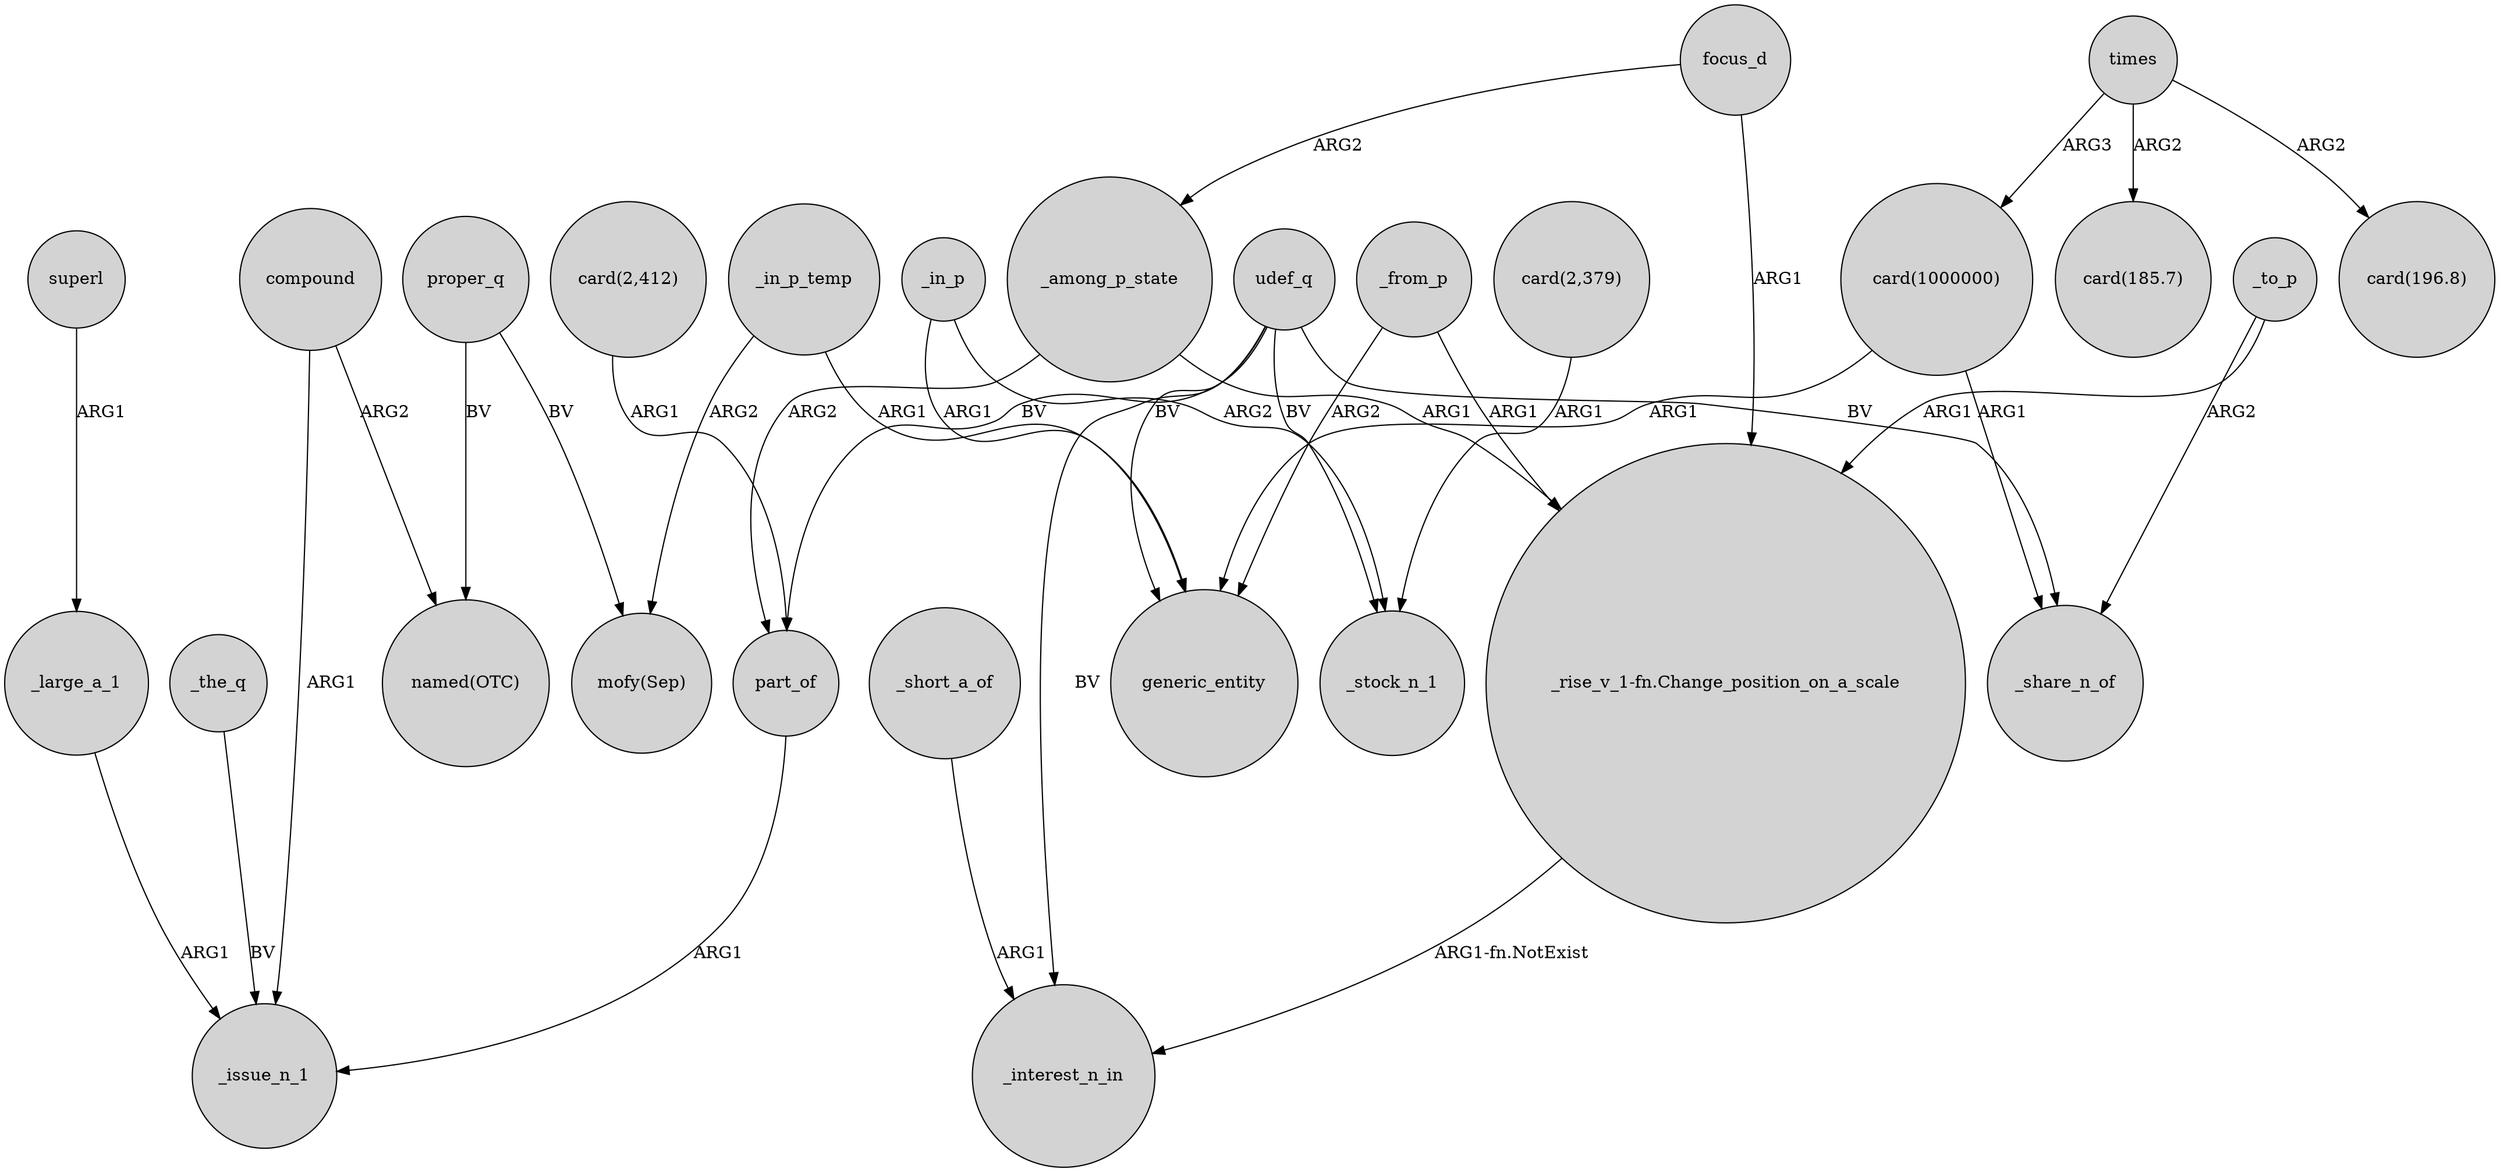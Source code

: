 digraph {
	node [shape=circle style=filled]
	superl -> _large_a_1 [label=ARG1]
	"card(1000000)" -> generic_entity [label=ARG1]
	"card(2,379)" -> _stock_n_1 [label=ARG1]
	_to_p -> _share_n_of [label=ARG2]
	compound -> "named(OTC)" [label=ARG2]
	udef_q -> part_of [label=BV]
	udef_q -> generic_entity [label=BV]
	_in_p_temp -> generic_entity [label=ARG1]
	_large_a_1 -> _issue_n_1 [label=ARG1]
	"_rise_v_1-fn.Change_position_on_a_scale" -> _interest_n_in [label="ARG1-fn.NotExist"]
	proper_q -> "named(OTC)" [label=BV]
	_from_p -> generic_entity [label=ARG2]
	udef_q -> _interest_n_in [label=BV]
	times -> "card(185.7)" [label=ARG2]
	proper_q -> "mofy(Sep)" [label=BV]
	_the_q -> _issue_n_1 [label=BV]
	times -> "card(196.8)" [label=ARG2]
	udef_q -> _stock_n_1 [label=BV]
	times -> "card(1000000)" [label=ARG3]
	_among_p_state -> "_rise_v_1-fn.Change_position_on_a_scale" [label=ARG1]
	focus_d -> "_rise_v_1-fn.Change_position_on_a_scale" [label=ARG1]
	compound -> _issue_n_1 [label=ARG1]
	udef_q -> _share_n_of [label=BV]
	"card(1000000)" -> _share_n_of [label=ARG1]
	_in_p -> generic_entity [label=ARG1]
	"card(2,412)" -> part_of [label=ARG1]
	_among_p_state -> part_of [label=ARG2]
	_to_p -> "_rise_v_1-fn.Change_position_on_a_scale" [label=ARG1]
	_short_a_of -> _interest_n_in [label=ARG1]
	focus_d -> _among_p_state [label=ARG2]
	_in_p_temp -> "mofy(Sep)" [label=ARG2]
	_in_p -> _stock_n_1 [label=ARG2]
	_from_p -> "_rise_v_1-fn.Change_position_on_a_scale" [label=ARG1]
	part_of -> _issue_n_1 [label=ARG1]
}
